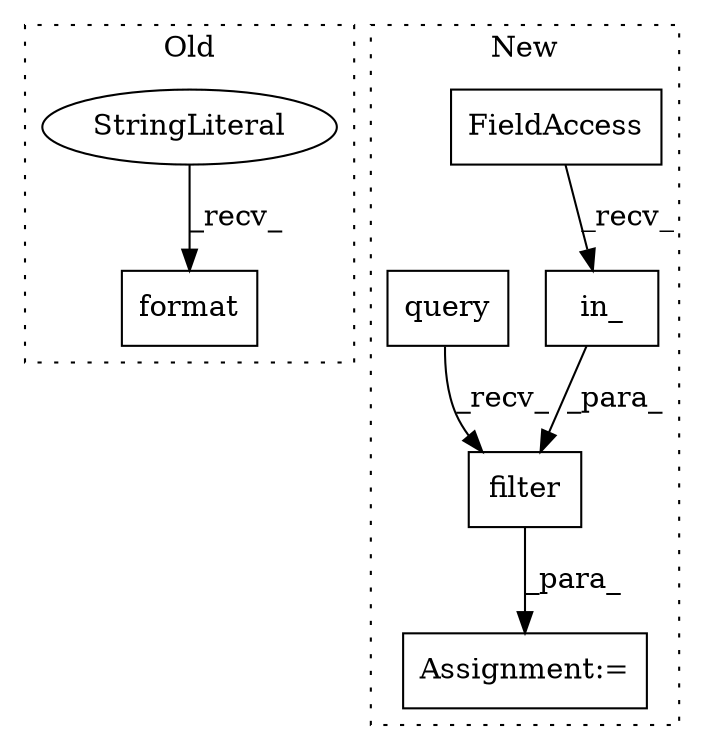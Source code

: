 digraph G {
subgraph cluster0 {
1 [label="format" a="32" s="1943,1955" l="7,1" shape="box"];
4 [label="StringLiteral" a="45" s="1874" l="68" shape="ellipse"];
label = "Old";
style="dotted";
}
subgraph cluster1 {
2 [label="in_" a="32" s="1389,1407" l="4,1" shape="box"];
3 [label="FieldAccess" a="22" s="1375" l="13" shape="box"];
5 [label="Assignment:=" a="7" s="1250" l="1" shape="box"];
6 [label="query" a="32" s="1260,1274" l="6,1" shape="box"];
7 [label="filter" a="32" s="1276,1446" l="7,1" shape="box"];
label = "New";
style="dotted";
}
2 -> 7 [label="_para_"];
3 -> 2 [label="_recv_"];
4 -> 1 [label="_recv_"];
6 -> 7 [label="_recv_"];
7 -> 5 [label="_para_"];
}